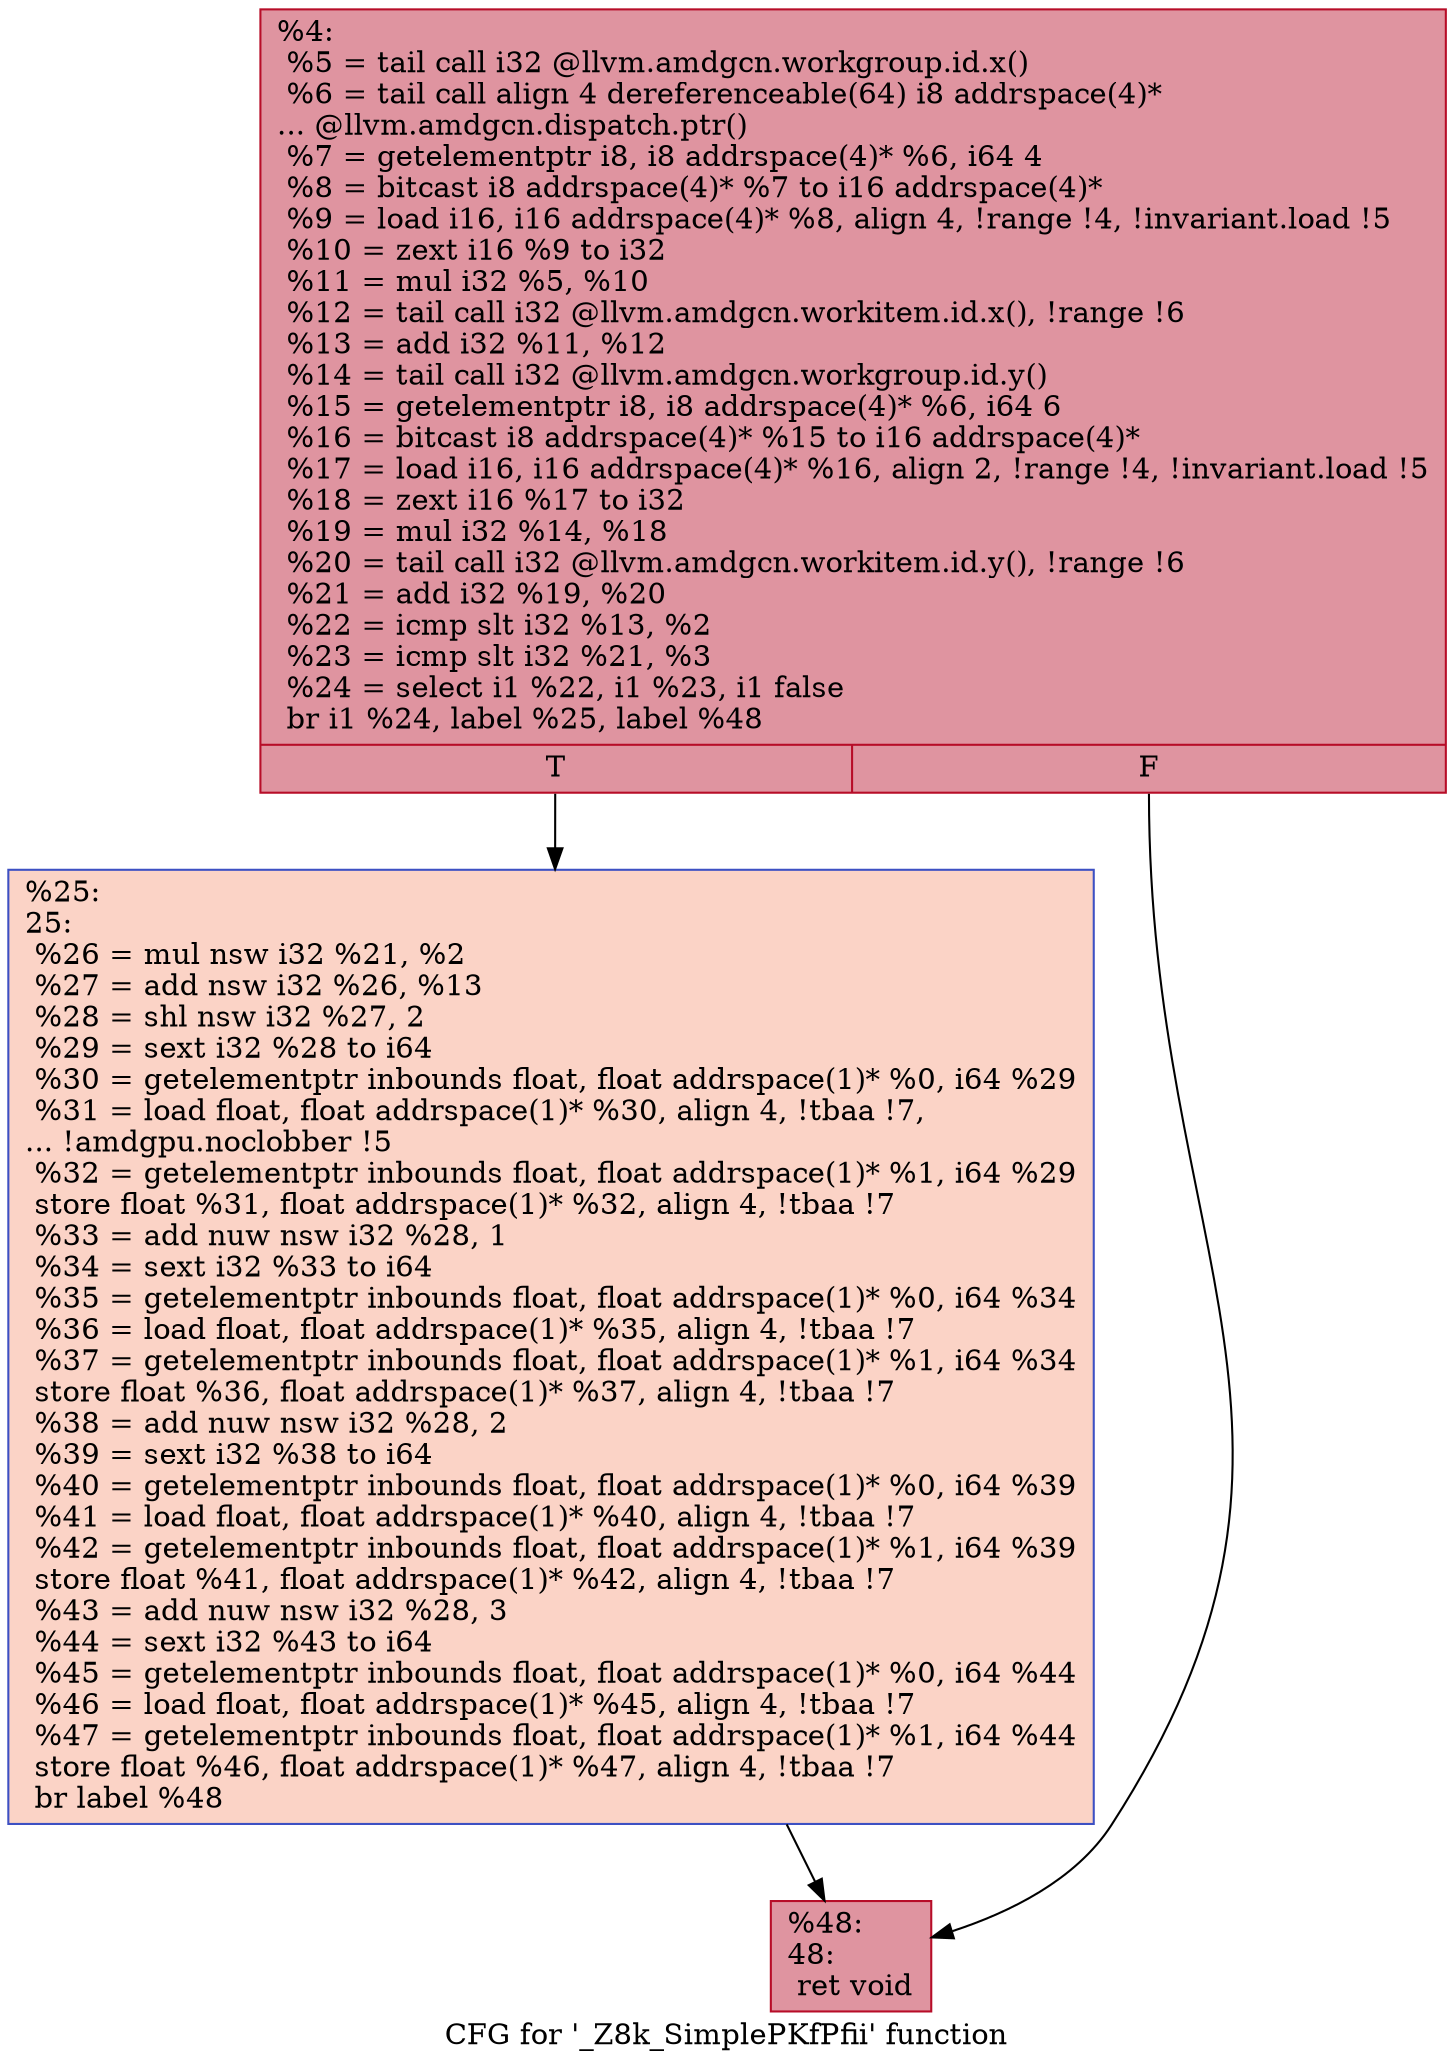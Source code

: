 digraph "CFG for '_Z8k_SimplePKfPfii' function" {
	label="CFG for '_Z8k_SimplePKfPfii' function";

	Node0x504e710 [shape=record,color="#b70d28ff", style=filled, fillcolor="#b70d2870",label="{%4:\l  %5 = tail call i32 @llvm.amdgcn.workgroup.id.x()\l  %6 = tail call align 4 dereferenceable(64) i8 addrspace(4)*\l... @llvm.amdgcn.dispatch.ptr()\l  %7 = getelementptr i8, i8 addrspace(4)* %6, i64 4\l  %8 = bitcast i8 addrspace(4)* %7 to i16 addrspace(4)*\l  %9 = load i16, i16 addrspace(4)* %8, align 4, !range !4, !invariant.load !5\l  %10 = zext i16 %9 to i32\l  %11 = mul i32 %5, %10\l  %12 = tail call i32 @llvm.amdgcn.workitem.id.x(), !range !6\l  %13 = add i32 %11, %12\l  %14 = tail call i32 @llvm.amdgcn.workgroup.id.y()\l  %15 = getelementptr i8, i8 addrspace(4)* %6, i64 6\l  %16 = bitcast i8 addrspace(4)* %15 to i16 addrspace(4)*\l  %17 = load i16, i16 addrspace(4)* %16, align 2, !range !4, !invariant.load !5\l  %18 = zext i16 %17 to i32\l  %19 = mul i32 %14, %18\l  %20 = tail call i32 @llvm.amdgcn.workitem.id.y(), !range !6\l  %21 = add i32 %19, %20\l  %22 = icmp slt i32 %13, %2\l  %23 = icmp slt i32 %21, %3\l  %24 = select i1 %22, i1 %23, i1 false\l  br i1 %24, label %25, label %48\l|{<s0>T|<s1>F}}"];
	Node0x504e710:s0 -> Node0x50521b0;
	Node0x504e710:s1 -> Node0x5052240;
	Node0x50521b0 [shape=record,color="#3d50c3ff", style=filled, fillcolor="#f59c7d70",label="{%25:\l25:                                               \l  %26 = mul nsw i32 %21, %2\l  %27 = add nsw i32 %26, %13\l  %28 = shl nsw i32 %27, 2\l  %29 = sext i32 %28 to i64\l  %30 = getelementptr inbounds float, float addrspace(1)* %0, i64 %29\l  %31 = load float, float addrspace(1)* %30, align 4, !tbaa !7,\l... !amdgpu.noclobber !5\l  %32 = getelementptr inbounds float, float addrspace(1)* %1, i64 %29\l  store float %31, float addrspace(1)* %32, align 4, !tbaa !7\l  %33 = add nuw nsw i32 %28, 1\l  %34 = sext i32 %33 to i64\l  %35 = getelementptr inbounds float, float addrspace(1)* %0, i64 %34\l  %36 = load float, float addrspace(1)* %35, align 4, !tbaa !7\l  %37 = getelementptr inbounds float, float addrspace(1)* %1, i64 %34\l  store float %36, float addrspace(1)* %37, align 4, !tbaa !7\l  %38 = add nuw nsw i32 %28, 2\l  %39 = sext i32 %38 to i64\l  %40 = getelementptr inbounds float, float addrspace(1)* %0, i64 %39\l  %41 = load float, float addrspace(1)* %40, align 4, !tbaa !7\l  %42 = getelementptr inbounds float, float addrspace(1)* %1, i64 %39\l  store float %41, float addrspace(1)* %42, align 4, !tbaa !7\l  %43 = add nuw nsw i32 %28, 3\l  %44 = sext i32 %43 to i64\l  %45 = getelementptr inbounds float, float addrspace(1)* %0, i64 %44\l  %46 = load float, float addrspace(1)* %45, align 4, !tbaa !7\l  %47 = getelementptr inbounds float, float addrspace(1)* %1, i64 %44\l  store float %46, float addrspace(1)* %47, align 4, !tbaa !7\l  br label %48\l}"];
	Node0x50521b0 -> Node0x5052240;
	Node0x5052240 [shape=record,color="#b70d28ff", style=filled, fillcolor="#b70d2870",label="{%48:\l48:                                               \l  ret void\l}"];
}
